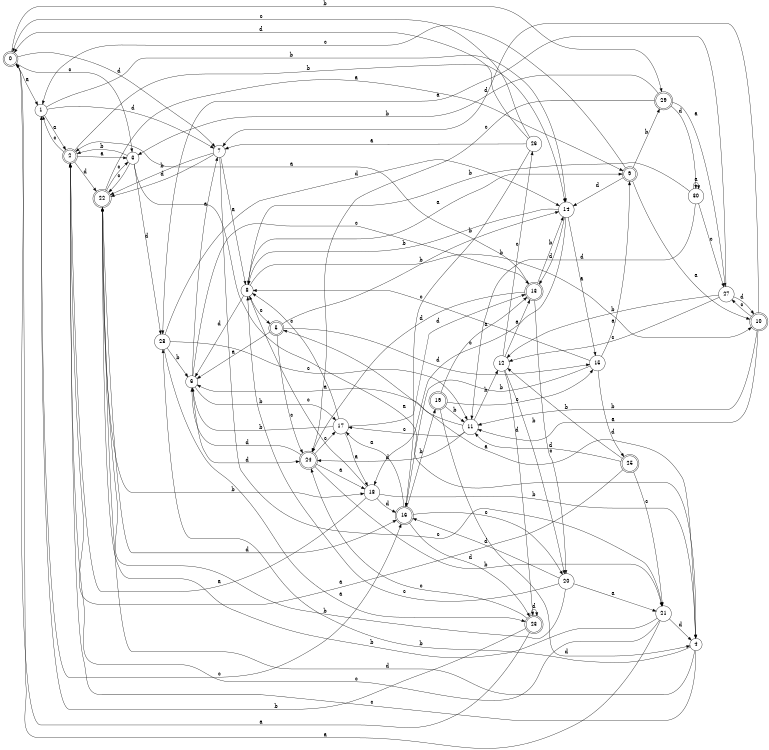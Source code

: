 digraph n25_10 {
__start0 [label="" shape="none"];

rankdir=LR;
size="8,5";

s0 [style="rounded,filled", color="black", fillcolor="white" shape="doublecircle", label="0"];
s1 [style="filled", color="black", fillcolor="white" shape="circle", label="1"];
s2 [style="rounded,filled", color="black", fillcolor="white" shape="doublecircle", label="2"];
s3 [style="filled", color="black", fillcolor="white" shape="circle", label="3"];
s4 [style="filled", color="black", fillcolor="white" shape="circle", label="4"];
s5 [style="rounded,filled", color="black", fillcolor="white" shape="doublecircle", label="5"];
s6 [style="filled", color="black", fillcolor="white" shape="circle", label="6"];
s7 [style="filled", color="black", fillcolor="white" shape="circle", label="7"];
s8 [style="filled", color="black", fillcolor="white" shape="circle", label="8"];
s9 [style="rounded,filled", color="black", fillcolor="white" shape="doublecircle", label="9"];
s10 [style="rounded,filled", color="black", fillcolor="white" shape="doublecircle", label="10"];
s11 [style="filled", color="black", fillcolor="white" shape="circle", label="11"];
s12 [style="filled", color="black", fillcolor="white" shape="circle", label="12"];
s13 [style="rounded,filled", color="black", fillcolor="white" shape="doublecircle", label="13"];
s14 [style="filled", color="black", fillcolor="white" shape="circle", label="14"];
s15 [style="filled", color="black", fillcolor="white" shape="circle", label="15"];
s16 [style="rounded,filled", color="black", fillcolor="white" shape="doublecircle", label="16"];
s17 [style="filled", color="black", fillcolor="white" shape="circle", label="17"];
s18 [style="filled", color="black", fillcolor="white" shape="circle", label="18"];
s19 [style="rounded,filled", color="black", fillcolor="white" shape="doublecircle", label="19"];
s20 [style="filled", color="black", fillcolor="white" shape="circle", label="20"];
s21 [style="filled", color="black", fillcolor="white" shape="circle", label="21"];
s22 [style="rounded,filled", color="black", fillcolor="white" shape="doublecircle", label="22"];
s23 [style="rounded,filled", color="black", fillcolor="white" shape="doublecircle", label="23"];
s24 [style="rounded,filled", color="black", fillcolor="white" shape="doublecircle", label="24"];
s25 [style="rounded,filled", color="black", fillcolor="white" shape="doublecircle", label="25"];
s26 [style="filled", color="black", fillcolor="white" shape="circle", label="26"];
s27 [style="filled", color="black", fillcolor="white" shape="circle", label="27"];
s28 [style="filled", color="black", fillcolor="white" shape="circle", label="28"];
s29 [style="rounded,filled", color="black", fillcolor="white" shape="doublecircle", label="29"];
s30 [style="filled", color="black", fillcolor="white" shape="circle", label="30"];
s0 -> s1 [label="a"];
s0 -> s29 [label="b"];
s0 -> s3 [label="c"];
s0 -> s7 [label="d"];
s1 -> s2 [label="a"];
s1 -> s14 [label="b"];
s1 -> s16 [label="c"];
s1 -> s7 [label="d"];
s2 -> s3 [label="a"];
s2 -> s14 [label="b"];
s2 -> s1 [label="c"];
s2 -> s22 [label="d"];
s3 -> s4 [label="a"];
s3 -> s2 [label="b"];
s3 -> s22 [label="c"];
s3 -> s28 [label="d"];
s4 -> s5 [label="a"];
s4 -> s28 [label="b"];
s4 -> s2 [label="c"];
s4 -> s22 [label="d"];
s5 -> s6 [label="a"];
s5 -> s14 [label="b"];
s5 -> s24 [label="c"];
s5 -> s15 [label="d"];
s6 -> s7 [label="a"];
s6 -> s17 [label="b"];
s6 -> s13 [label="c"];
s6 -> s24 [label="d"];
s7 -> s8 [label="a"];
s7 -> s22 [label="b"];
s7 -> s21 [label="c"];
s7 -> s22 [label="d"];
s8 -> s9 [label="a"];
s8 -> s10 [label="b"];
s8 -> s5 [label="c"];
s8 -> s6 [label="d"];
s9 -> s10 [label="a"];
s9 -> s29 [label="b"];
s9 -> s1 [label="c"];
s9 -> s14 [label="d"];
s10 -> s11 [label="a"];
s10 -> s11 [label="b"];
s10 -> s27 [label="c"];
s10 -> s7 [label="d"];
s11 -> s6 [label="a"];
s11 -> s12 [label="b"];
s11 -> s17 [label="c"];
s11 -> s24 [label="d"];
s12 -> s13 [label="a"];
s12 -> s20 [label="b"];
s12 -> s26 [label="c"];
s12 -> s23 [label="d"];
s13 -> s2 [label="a"];
s13 -> s14 [label="b"];
s13 -> s20 [label="c"];
s13 -> s24 [label="d"];
s14 -> s15 [label="a"];
s14 -> s8 [label="b"];
s14 -> s18 [label="c"];
s14 -> s13 [label="d"];
s15 -> s9 [label="a"];
s15 -> s16 [label="b"];
s15 -> s8 [label="c"];
s15 -> s25 [label="d"];
s16 -> s17 [label="a"];
s16 -> s19 [label="b"];
s16 -> s20 [label="c"];
s16 -> s23 [label="d"];
s17 -> s18 [label="a"];
s17 -> s6 [label="b"];
s17 -> s8 [label="c"];
s17 -> s13 [label="d"];
s18 -> s2 [label="a"];
s18 -> s4 [label="b"];
s18 -> s8 [label="c"];
s18 -> s16 [label="d"];
s19 -> s13 [label="a"];
s19 -> s11 [label="b"];
s19 -> s15 [label="c"];
s19 -> s4 [label="d"];
s20 -> s21 [label="a"];
s20 -> s22 [label="b"];
s20 -> s8 [label="c"];
s20 -> s16 [label="d"];
s21 -> s0 [label="a"];
s21 -> s22 [label="b"];
s21 -> s2 [label="c"];
s21 -> s4 [label="d"];
s22 -> s9 [label="a"];
s22 -> s18 [label="b"];
s22 -> s3 [label="c"];
s22 -> s16 [label="d"];
s23 -> s0 [label="a"];
s23 -> s1 [label="b"];
s23 -> s24 [label="c"];
s23 -> s23 [label="d"];
s24 -> s18 [label="a"];
s24 -> s21 [label="b"];
s24 -> s17 [label="c"];
s24 -> s6 [label="d"];
s25 -> s2 [label="a"];
s25 -> s12 [label="b"];
s25 -> s21 [label="c"];
s25 -> s11 [label="d"];
s26 -> s7 [label="a"];
s26 -> s16 [label="b"];
s26 -> s0 [label="c"];
s26 -> s0 [label="d"];
s27 -> s28 [label="a"];
s27 -> s12 [label="b"];
s27 -> s12 [label="c"];
s27 -> s10 [label="d"];
s28 -> s23 [label="a"];
s28 -> s6 [label="b"];
s28 -> s11 [label="c"];
s28 -> s14 [label="d"];
s29 -> s27 [label="a"];
s29 -> s3 [label="b"];
s29 -> s24 [label="c"];
s29 -> s30 [label="d"];
s30 -> s30 [label="a"];
s30 -> s8 [label="b"];
s30 -> s27 [label="c"];
s30 -> s11 [label="d"];

}